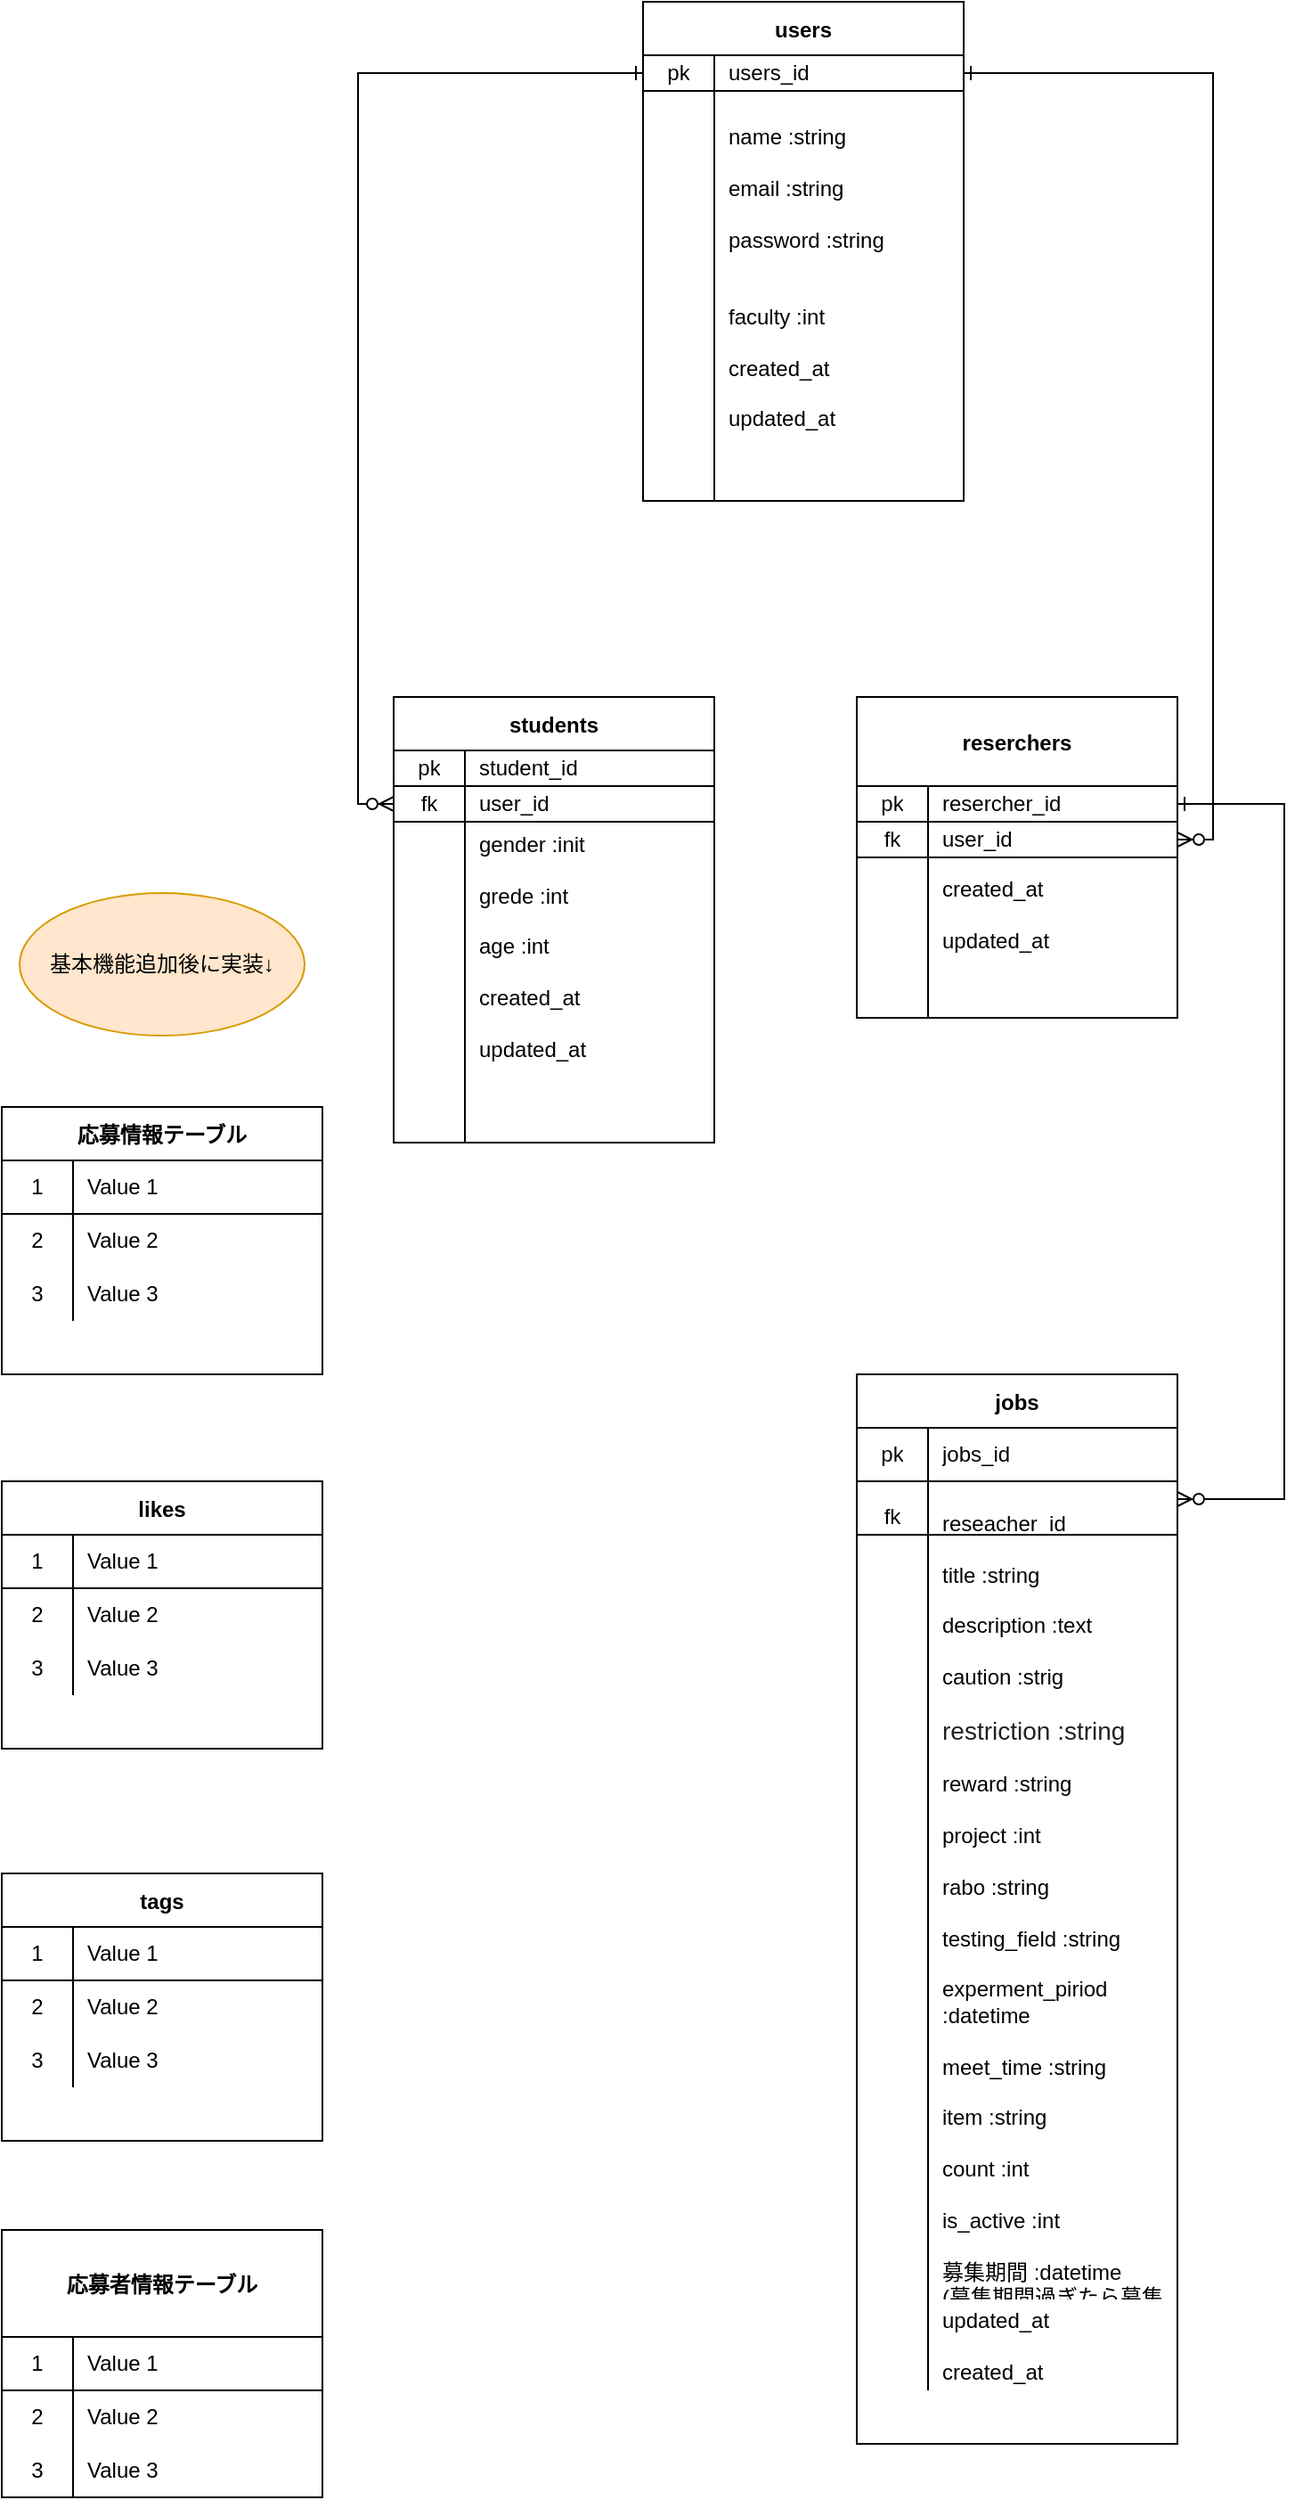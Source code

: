 <mxfile version="15.2.9" type="github">
  <diagram id="j_O6NApABDsRDZ1z-aff" name="Page-1">
    <mxGraphModel dx="1940" dy="1891" grid="1" gridSize="10" guides="1" tooltips="1" connect="1" arrows="1" fold="1" page="1" pageScale="1" pageWidth="827" pageHeight="1169" math="0" shadow="0">
      <root>
        <mxCell id="0" />
        <mxCell id="1" parent="0" />
        <mxCell id="E43GTgpT8_VpPOF3MOeO-1" value="reserchers" style="shape=table;startSize=50;container=1;collapsible=0;childLayout=tableLayout;fixedRows=1;rowLines=0;fontStyle=1;align=center;pointerEvents=1;" parent="1" vertex="1">
          <mxGeometry x="10" y="10" width="180" height="180" as="geometry" />
        </mxCell>
        <mxCell id="E43GTgpT8_VpPOF3MOeO-2" value="" style="shape=partialRectangle;html=1;whiteSpace=wrap;collapsible=0;dropTarget=0;pointerEvents=1;fillColor=none;top=0;left=0;bottom=1;right=0;points=[[0,0.5],[1,0.5]];portConstraint=eastwest;" parent="E43GTgpT8_VpPOF3MOeO-1" vertex="1">
          <mxGeometry y="50" width="180" height="20" as="geometry" />
        </mxCell>
        <mxCell id="E43GTgpT8_VpPOF3MOeO-3" value="pk" style="shape=partialRectangle;html=1;whiteSpace=wrap;connectable=0;fillColor=none;top=0;left=0;bottom=0;right=0;overflow=hidden;pointerEvents=1;" parent="E43GTgpT8_VpPOF3MOeO-2" vertex="1">
          <mxGeometry width="40" height="20" as="geometry">
            <mxRectangle width="40" height="20" as="alternateBounds" />
          </mxGeometry>
        </mxCell>
        <mxCell id="E43GTgpT8_VpPOF3MOeO-4" value="resercher_id" style="shape=partialRectangle;html=1;whiteSpace=wrap;connectable=0;fillColor=none;top=0;left=0;bottom=0;right=0;align=left;spacingLeft=6;overflow=hidden;pointerEvents=1;" parent="E43GTgpT8_VpPOF3MOeO-2" vertex="1">
          <mxGeometry x="40" width="140" height="20" as="geometry">
            <mxRectangle width="140" height="20" as="alternateBounds" />
          </mxGeometry>
        </mxCell>
        <mxCell id="E43GTgpT8_VpPOF3MOeO-5" value="" style="shape=partialRectangle;html=1;whiteSpace=wrap;collapsible=0;dropTarget=0;pointerEvents=1;fillColor=none;top=0;left=0;bottom=0;right=0;points=[[0,0.5],[1,0.5]];portConstraint=eastwest;" parent="E43GTgpT8_VpPOF3MOeO-1" vertex="1">
          <mxGeometry y="70" width="180" height="90" as="geometry" />
        </mxCell>
        <mxCell id="E43GTgpT8_VpPOF3MOeO-6" value="" style="shape=partialRectangle;html=1;whiteSpace=wrap;connectable=0;fillColor=none;top=0;left=0;bottom=0;right=0;overflow=hidden;pointerEvents=1;" parent="E43GTgpT8_VpPOF3MOeO-5" vertex="1">
          <mxGeometry width="40" height="90" as="geometry">
            <mxRectangle width="40" height="90" as="alternateBounds" />
          </mxGeometry>
        </mxCell>
        <mxCell id="E43GTgpT8_VpPOF3MOeO-7" value="&lt;br&gt;created_at&lt;br&gt;&lt;br&gt;updated_at" style="shape=partialRectangle;html=1;whiteSpace=wrap;connectable=0;fillColor=none;top=0;left=0;bottom=0;right=0;align=left;spacingLeft=6;overflow=hidden;pointerEvents=1;" parent="E43GTgpT8_VpPOF3MOeO-5" vertex="1">
          <mxGeometry x="40" width="140" height="90" as="geometry">
            <mxRectangle width="140" height="90" as="alternateBounds" />
          </mxGeometry>
        </mxCell>
        <mxCell id="E43GTgpT8_VpPOF3MOeO-8" value="" style="shape=partialRectangle;html=1;whiteSpace=wrap;collapsible=0;dropTarget=0;pointerEvents=1;fillColor=none;top=0;left=0;bottom=0;right=0;points=[[0,0.5],[1,0.5]];portConstraint=eastwest;" parent="E43GTgpT8_VpPOF3MOeO-1" vertex="1">
          <mxGeometry y="160" width="180" height="20" as="geometry" />
        </mxCell>
        <mxCell id="E43GTgpT8_VpPOF3MOeO-9" value="" style="shape=partialRectangle;html=1;whiteSpace=wrap;connectable=0;fillColor=none;top=0;left=0;bottom=0;right=0;overflow=hidden;pointerEvents=1;" parent="E43GTgpT8_VpPOF3MOeO-8" vertex="1">
          <mxGeometry width="40" height="20" as="geometry">
            <mxRectangle width="40" height="20" as="alternateBounds" />
          </mxGeometry>
        </mxCell>
        <mxCell id="E43GTgpT8_VpPOF3MOeO-10" value="" style="shape=partialRectangle;html=1;whiteSpace=wrap;connectable=0;fillColor=none;top=0;left=0;bottom=0;right=0;align=left;spacingLeft=6;overflow=hidden;pointerEvents=1;" parent="E43GTgpT8_VpPOF3MOeO-8" vertex="1">
          <mxGeometry x="40" width="140" height="20" as="geometry">
            <mxRectangle width="140" height="20" as="alternateBounds" />
          </mxGeometry>
        </mxCell>
        <mxCell id="E43GTgpT8_VpPOF3MOeO-11" value="students" style="shape=table;startSize=30;container=1;collapsible=0;childLayout=tableLayout;fixedRows=1;rowLines=0;fontStyle=1;align=center;pointerEvents=1;" parent="1" vertex="1">
          <mxGeometry x="-250" y="10" width="180" height="250" as="geometry" />
        </mxCell>
        <mxCell id="E43GTgpT8_VpPOF3MOeO-12" value="" style="shape=partialRectangle;html=1;whiteSpace=wrap;collapsible=0;dropTarget=0;pointerEvents=1;fillColor=none;top=0;left=0;bottom=1;right=0;points=[[0,0.5],[1,0.5]];portConstraint=eastwest;" parent="E43GTgpT8_VpPOF3MOeO-11" vertex="1">
          <mxGeometry y="30" width="180" height="20" as="geometry" />
        </mxCell>
        <mxCell id="E43GTgpT8_VpPOF3MOeO-13" value="pk" style="shape=partialRectangle;html=1;whiteSpace=wrap;connectable=0;fillColor=none;top=0;left=0;bottom=0;right=0;overflow=hidden;pointerEvents=1;" parent="E43GTgpT8_VpPOF3MOeO-12" vertex="1">
          <mxGeometry width="40" height="20" as="geometry">
            <mxRectangle width="40" height="20" as="alternateBounds" />
          </mxGeometry>
        </mxCell>
        <mxCell id="E43GTgpT8_VpPOF3MOeO-14" value="student_id" style="shape=partialRectangle;html=1;whiteSpace=wrap;connectable=0;fillColor=none;top=0;left=0;bottom=0;right=0;align=left;spacingLeft=6;overflow=hidden;pointerEvents=1;" parent="E43GTgpT8_VpPOF3MOeO-12" vertex="1">
          <mxGeometry x="40" width="140" height="20" as="geometry">
            <mxRectangle width="140" height="20" as="alternateBounds" />
          </mxGeometry>
        </mxCell>
        <mxCell id="E43GTgpT8_VpPOF3MOeO-15" value="" style="shape=partialRectangle;html=1;whiteSpace=wrap;collapsible=0;dropTarget=0;pointerEvents=1;fillColor=none;top=0;left=0;bottom=0;right=0;points=[[0,0.5],[1,0.5]];portConstraint=eastwest;" parent="E43GTgpT8_VpPOF3MOeO-11" vertex="1">
          <mxGeometry y="50" width="180" height="180" as="geometry" />
        </mxCell>
        <mxCell id="E43GTgpT8_VpPOF3MOeO-16" value="" style="shape=partialRectangle;html=1;whiteSpace=wrap;connectable=0;fillColor=none;top=0;left=0;bottom=0;right=0;overflow=hidden;pointerEvents=1;" parent="E43GTgpT8_VpPOF3MOeO-15" vertex="1">
          <mxGeometry width="40" height="180" as="geometry">
            <mxRectangle width="40" height="180" as="alternateBounds" />
          </mxGeometry>
        </mxCell>
        <mxCell id="E43GTgpT8_VpPOF3MOeO-17" value="gender :init&lt;br&gt;&lt;br&gt;grede :int&lt;br&gt;&lt;br&gt;age :int&lt;br&gt;&lt;br&gt;created_at&lt;br&gt;&lt;br&gt;updated_at" style="shape=partialRectangle;html=1;whiteSpace=wrap;connectable=0;fillColor=none;top=0;left=0;bottom=0;right=0;align=left;spacingLeft=6;overflow=hidden;pointerEvents=1;" parent="E43GTgpT8_VpPOF3MOeO-15" vertex="1">
          <mxGeometry x="40" width="140" height="180" as="geometry">
            <mxRectangle width="140" height="180" as="alternateBounds" />
          </mxGeometry>
        </mxCell>
        <mxCell id="E43GTgpT8_VpPOF3MOeO-18" value="" style="shape=partialRectangle;html=1;whiteSpace=wrap;collapsible=0;dropTarget=0;pointerEvents=1;fillColor=none;top=0;left=0;bottom=0;right=0;points=[[0,0.5],[1,0.5]];portConstraint=eastwest;" parent="E43GTgpT8_VpPOF3MOeO-11" vertex="1">
          <mxGeometry y="230" width="180" height="20" as="geometry" />
        </mxCell>
        <mxCell id="E43GTgpT8_VpPOF3MOeO-19" value="" style="shape=partialRectangle;html=1;whiteSpace=wrap;connectable=0;fillColor=none;top=0;left=0;bottom=0;right=0;overflow=hidden;pointerEvents=1;" parent="E43GTgpT8_VpPOF3MOeO-18" vertex="1">
          <mxGeometry width="40" height="20" as="geometry">
            <mxRectangle width="40" height="20" as="alternateBounds" />
          </mxGeometry>
        </mxCell>
        <mxCell id="E43GTgpT8_VpPOF3MOeO-20" value="" style="shape=partialRectangle;html=1;whiteSpace=wrap;connectable=0;fillColor=none;top=0;left=0;bottom=0;right=0;align=left;spacingLeft=6;overflow=hidden;pointerEvents=1;" parent="E43GTgpT8_VpPOF3MOeO-18" vertex="1">
          <mxGeometry x="40" width="140" height="20" as="geometry">
            <mxRectangle width="140" height="20" as="alternateBounds" />
          </mxGeometry>
        </mxCell>
        <mxCell id="E43GTgpT8_VpPOF3MOeO-23" value="jobs" style="shape=table;startSize=30;container=1;collapsible=0;childLayout=tableLayout;fixedRows=1;rowLines=0;fontStyle=1;align=center;pointerEvents=1;" parent="1" vertex="1">
          <mxGeometry x="10" y="390" width="180" height="600" as="geometry" />
        </mxCell>
        <mxCell id="E43GTgpT8_VpPOF3MOeO-24" value="" style="shape=partialRectangle;html=1;whiteSpace=wrap;collapsible=0;dropTarget=0;pointerEvents=1;fillColor=none;top=0;left=0;bottom=1;right=0;points=[[0,0.5],[1,0.5]];portConstraint=eastwest;" parent="E43GTgpT8_VpPOF3MOeO-23" vertex="1">
          <mxGeometry y="30" width="180" height="30" as="geometry" />
        </mxCell>
        <mxCell id="E43GTgpT8_VpPOF3MOeO-25" value="pk" style="shape=partialRectangle;html=1;whiteSpace=wrap;connectable=0;fillColor=none;top=0;left=0;bottom=0;right=0;overflow=hidden;pointerEvents=1;" parent="E43GTgpT8_VpPOF3MOeO-24" vertex="1">
          <mxGeometry width="40" height="30" as="geometry">
            <mxRectangle width="40" height="30" as="alternateBounds" />
          </mxGeometry>
        </mxCell>
        <mxCell id="E43GTgpT8_VpPOF3MOeO-26" value="jobs_id" style="shape=partialRectangle;html=1;whiteSpace=wrap;connectable=0;fillColor=none;top=0;left=0;bottom=0;right=0;align=left;spacingLeft=6;overflow=hidden;pointerEvents=1;" parent="E43GTgpT8_VpPOF3MOeO-24" vertex="1">
          <mxGeometry x="40" width="140" height="30" as="geometry">
            <mxRectangle width="140" height="30" as="alternateBounds" />
          </mxGeometry>
        </mxCell>
        <mxCell id="E43GTgpT8_VpPOF3MOeO-27" value="" style="shape=partialRectangle;html=1;whiteSpace=wrap;collapsible=0;dropTarget=0;pointerEvents=1;fillColor=none;top=0;left=0;bottom=0;right=0;points=[[0,0.5],[1,0.5]];portConstraint=eastwest;" parent="E43GTgpT8_VpPOF3MOeO-23" vertex="1">
          <mxGeometry y="60" width="180" height="460" as="geometry" />
        </mxCell>
        <mxCell id="E43GTgpT8_VpPOF3MOeO-28" value="" style="shape=partialRectangle;html=1;whiteSpace=wrap;connectable=0;fillColor=none;top=0;left=0;bottom=0;right=0;overflow=hidden;pointerEvents=1;" parent="E43GTgpT8_VpPOF3MOeO-27" vertex="1">
          <mxGeometry width="40" height="460" as="geometry">
            <mxRectangle width="40" height="460" as="alternateBounds" />
          </mxGeometry>
        </mxCell>
        <mxCell id="E43GTgpT8_VpPOF3MOeO-29" value="&lt;br&gt;reseacher_id&lt;br&gt;&lt;br&gt;title :string&lt;br&gt;&lt;br&gt;description :text&lt;br&gt;&lt;br&gt;caution :strig&lt;br&gt;&lt;br&gt;&lt;span style=&quot;color: rgb(34 , 34 , 34) ; font-family: &amp;#34;arial&amp;#34; , sans-serif ; font-size: 14px ; background-color: rgb(255 , 255 , 255)&quot;&gt;restriction :string&lt;br&gt;&lt;/span&gt;&lt;br&gt;reward :string&lt;br&gt;&lt;br&gt;project :int&lt;br&gt;&lt;br&gt;rabo :string&lt;br&gt;&lt;br&gt;testing_field :string&lt;br&gt;&lt;br&gt;experment_piriod :datetime&lt;br&gt;&lt;br&gt;meet_time :string&lt;br&gt;&lt;br&gt;item :string&lt;br&gt;&lt;br&gt;count :int&lt;br&gt;&lt;br&gt;is_active :int&lt;br&gt;&lt;br&gt;募集期間 :datetime&lt;br&gt;(募集期間過ぎたら募集停止にさせる&lt;br&gt;&lt;br&gt;&amp;nbsp;&lt;br&gt;&lt;br&gt;&lt;br&gt;" style="shape=partialRectangle;html=1;whiteSpace=wrap;connectable=0;fillColor=none;top=0;left=0;bottom=0;right=0;align=left;spacingLeft=6;overflow=hidden;pointerEvents=1;" parent="E43GTgpT8_VpPOF3MOeO-27" vertex="1">
          <mxGeometry x="40" width="140" height="460" as="geometry">
            <mxRectangle width="140" height="460" as="alternateBounds" />
          </mxGeometry>
        </mxCell>
        <mxCell id="E43GTgpT8_VpPOF3MOeO-30" value="" style="shape=partialRectangle;html=1;whiteSpace=wrap;collapsible=0;dropTarget=0;pointerEvents=1;fillColor=none;top=0;left=0;bottom=0;right=0;points=[[0,0.5],[1,0.5]];portConstraint=eastwest;" parent="E43GTgpT8_VpPOF3MOeO-23" vertex="1">
          <mxGeometry y="520" width="180" height="50" as="geometry" />
        </mxCell>
        <mxCell id="E43GTgpT8_VpPOF3MOeO-31" value="" style="shape=partialRectangle;html=1;whiteSpace=wrap;connectable=0;fillColor=none;top=0;left=0;bottom=0;right=0;overflow=hidden;pointerEvents=1;" parent="E43GTgpT8_VpPOF3MOeO-30" vertex="1">
          <mxGeometry width="40" height="50" as="geometry">
            <mxRectangle width="40" height="50" as="alternateBounds" />
          </mxGeometry>
        </mxCell>
        <mxCell id="E43GTgpT8_VpPOF3MOeO-32" value="updated_at&lt;br&gt;&lt;br&gt;created_at" style="shape=partialRectangle;html=1;whiteSpace=wrap;connectable=0;fillColor=none;top=0;left=0;bottom=0;right=0;align=left;spacingLeft=6;overflow=hidden;pointerEvents=1;" parent="E43GTgpT8_VpPOF3MOeO-30" vertex="1">
          <mxGeometry x="40" width="140" height="50" as="geometry">
            <mxRectangle width="140" height="50" as="alternateBounds" />
          </mxGeometry>
        </mxCell>
        <mxCell id="E43GTgpT8_VpPOF3MOeO-33" value="likes" style="shape=table;startSize=30;container=1;collapsible=0;childLayout=tableLayout;fixedRows=1;rowLines=0;fontStyle=1;align=center;pointerEvents=1;" parent="1" vertex="1">
          <mxGeometry x="-470" y="450" width="180" height="150" as="geometry" />
        </mxCell>
        <mxCell id="E43GTgpT8_VpPOF3MOeO-34" value="" style="shape=partialRectangle;html=1;whiteSpace=wrap;collapsible=0;dropTarget=0;pointerEvents=1;fillColor=none;top=0;left=0;bottom=1;right=0;points=[[0,0.5],[1,0.5]];portConstraint=eastwest;" parent="E43GTgpT8_VpPOF3MOeO-33" vertex="1">
          <mxGeometry y="30" width="180" height="30" as="geometry" />
        </mxCell>
        <mxCell id="E43GTgpT8_VpPOF3MOeO-35" value="1" style="shape=partialRectangle;html=1;whiteSpace=wrap;connectable=0;fillColor=none;top=0;left=0;bottom=0;right=0;overflow=hidden;pointerEvents=1;" parent="E43GTgpT8_VpPOF3MOeO-34" vertex="1">
          <mxGeometry width="40" height="30" as="geometry" />
        </mxCell>
        <mxCell id="E43GTgpT8_VpPOF3MOeO-36" value="Value 1" style="shape=partialRectangle;html=1;whiteSpace=wrap;connectable=0;fillColor=none;top=0;left=0;bottom=0;right=0;align=left;spacingLeft=6;overflow=hidden;pointerEvents=1;" parent="E43GTgpT8_VpPOF3MOeO-34" vertex="1">
          <mxGeometry x="40" width="140" height="30" as="geometry" />
        </mxCell>
        <mxCell id="E43GTgpT8_VpPOF3MOeO-37" value="" style="shape=partialRectangle;html=1;whiteSpace=wrap;collapsible=0;dropTarget=0;pointerEvents=1;fillColor=none;top=0;left=0;bottom=0;right=0;points=[[0,0.5],[1,0.5]];portConstraint=eastwest;" parent="E43GTgpT8_VpPOF3MOeO-33" vertex="1">
          <mxGeometry y="60" width="180" height="30" as="geometry" />
        </mxCell>
        <mxCell id="E43GTgpT8_VpPOF3MOeO-38" value="2" style="shape=partialRectangle;html=1;whiteSpace=wrap;connectable=0;fillColor=none;top=0;left=0;bottom=0;right=0;overflow=hidden;pointerEvents=1;" parent="E43GTgpT8_VpPOF3MOeO-37" vertex="1">
          <mxGeometry width="40" height="30" as="geometry" />
        </mxCell>
        <mxCell id="E43GTgpT8_VpPOF3MOeO-39" value="Value 2" style="shape=partialRectangle;html=1;whiteSpace=wrap;connectable=0;fillColor=none;top=0;left=0;bottom=0;right=0;align=left;spacingLeft=6;overflow=hidden;pointerEvents=1;" parent="E43GTgpT8_VpPOF3MOeO-37" vertex="1">
          <mxGeometry x="40" width="140" height="30" as="geometry" />
        </mxCell>
        <mxCell id="E43GTgpT8_VpPOF3MOeO-40" value="" style="shape=partialRectangle;html=1;whiteSpace=wrap;collapsible=0;dropTarget=0;pointerEvents=1;fillColor=none;top=0;left=0;bottom=0;right=0;points=[[0,0.5],[1,0.5]];portConstraint=eastwest;" parent="E43GTgpT8_VpPOF3MOeO-33" vertex="1">
          <mxGeometry y="90" width="180" height="30" as="geometry" />
        </mxCell>
        <mxCell id="E43GTgpT8_VpPOF3MOeO-41" value="3" style="shape=partialRectangle;html=1;whiteSpace=wrap;connectable=0;fillColor=none;top=0;left=0;bottom=0;right=0;overflow=hidden;pointerEvents=1;" parent="E43GTgpT8_VpPOF3MOeO-40" vertex="1">
          <mxGeometry width="40" height="30" as="geometry" />
        </mxCell>
        <mxCell id="E43GTgpT8_VpPOF3MOeO-42" value="Value 3" style="shape=partialRectangle;html=1;whiteSpace=wrap;connectable=0;fillColor=none;top=0;left=0;bottom=0;right=0;align=left;spacingLeft=6;overflow=hidden;pointerEvents=1;" parent="E43GTgpT8_VpPOF3MOeO-40" vertex="1">
          <mxGeometry x="40" width="140" height="30" as="geometry" />
        </mxCell>
        <mxCell id="E43GTgpT8_VpPOF3MOeO-69" value="応募者情報テーブル" style="shape=table;startSize=60;container=1;collapsible=0;childLayout=tableLayout;fixedRows=1;rowLines=0;fontStyle=1;align=center;pointerEvents=1;" parent="1" vertex="1">
          <mxGeometry x="-470" y="870" width="180" height="150" as="geometry" />
        </mxCell>
        <mxCell id="E43GTgpT8_VpPOF3MOeO-70" value="" style="shape=partialRectangle;html=1;whiteSpace=wrap;collapsible=0;dropTarget=0;pointerEvents=1;fillColor=none;top=0;left=0;bottom=1;right=0;points=[[0,0.5],[1,0.5]];portConstraint=eastwest;" parent="E43GTgpT8_VpPOF3MOeO-69" vertex="1">
          <mxGeometry y="60" width="180" height="30" as="geometry" />
        </mxCell>
        <mxCell id="E43GTgpT8_VpPOF3MOeO-71" value="1" style="shape=partialRectangle;html=1;whiteSpace=wrap;connectable=0;fillColor=none;top=0;left=0;bottom=0;right=0;overflow=hidden;pointerEvents=1;" parent="E43GTgpT8_VpPOF3MOeO-70" vertex="1">
          <mxGeometry width="40" height="30" as="geometry">
            <mxRectangle width="40" height="30" as="alternateBounds" />
          </mxGeometry>
        </mxCell>
        <mxCell id="E43GTgpT8_VpPOF3MOeO-72" value="Value 1" style="shape=partialRectangle;html=1;whiteSpace=wrap;connectable=0;fillColor=none;top=0;left=0;bottom=0;right=0;align=left;spacingLeft=6;overflow=hidden;pointerEvents=1;" parent="E43GTgpT8_VpPOF3MOeO-70" vertex="1">
          <mxGeometry x="40" width="140" height="30" as="geometry">
            <mxRectangle width="140" height="30" as="alternateBounds" />
          </mxGeometry>
        </mxCell>
        <mxCell id="E43GTgpT8_VpPOF3MOeO-73" value="" style="shape=partialRectangle;html=1;whiteSpace=wrap;collapsible=0;dropTarget=0;pointerEvents=1;fillColor=none;top=0;left=0;bottom=0;right=0;points=[[0,0.5],[1,0.5]];portConstraint=eastwest;" parent="E43GTgpT8_VpPOF3MOeO-69" vertex="1">
          <mxGeometry y="90" width="180" height="30" as="geometry" />
        </mxCell>
        <mxCell id="E43GTgpT8_VpPOF3MOeO-74" value="2" style="shape=partialRectangle;html=1;whiteSpace=wrap;connectable=0;fillColor=none;top=0;left=0;bottom=0;right=0;overflow=hidden;pointerEvents=1;" parent="E43GTgpT8_VpPOF3MOeO-73" vertex="1">
          <mxGeometry width="40" height="30" as="geometry">
            <mxRectangle width="40" height="30" as="alternateBounds" />
          </mxGeometry>
        </mxCell>
        <mxCell id="E43GTgpT8_VpPOF3MOeO-75" value="Value 2" style="shape=partialRectangle;html=1;whiteSpace=wrap;connectable=0;fillColor=none;top=0;left=0;bottom=0;right=0;align=left;spacingLeft=6;overflow=hidden;pointerEvents=1;" parent="E43GTgpT8_VpPOF3MOeO-73" vertex="1">
          <mxGeometry x="40" width="140" height="30" as="geometry">
            <mxRectangle width="140" height="30" as="alternateBounds" />
          </mxGeometry>
        </mxCell>
        <mxCell id="E43GTgpT8_VpPOF3MOeO-76" value="" style="shape=partialRectangle;html=1;whiteSpace=wrap;collapsible=0;dropTarget=0;pointerEvents=1;fillColor=none;top=0;left=0;bottom=0;right=0;points=[[0,0.5],[1,0.5]];portConstraint=eastwest;" parent="E43GTgpT8_VpPOF3MOeO-69" vertex="1">
          <mxGeometry y="120" width="180" height="30" as="geometry" />
        </mxCell>
        <mxCell id="E43GTgpT8_VpPOF3MOeO-77" value="3" style="shape=partialRectangle;html=1;whiteSpace=wrap;connectable=0;fillColor=none;top=0;left=0;bottom=0;right=0;overflow=hidden;pointerEvents=1;" parent="E43GTgpT8_VpPOF3MOeO-76" vertex="1">
          <mxGeometry width="40" height="30" as="geometry">
            <mxRectangle width="40" height="30" as="alternateBounds" />
          </mxGeometry>
        </mxCell>
        <mxCell id="E43GTgpT8_VpPOF3MOeO-78" value="Value 3" style="shape=partialRectangle;html=1;whiteSpace=wrap;connectable=0;fillColor=none;top=0;left=0;bottom=0;right=0;align=left;spacingLeft=6;overflow=hidden;pointerEvents=1;" parent="E43GTgpT8_VpPOF3MOeO-76" vertex="1">
          <mxGeometry x="40" width="140" height="30" as="geometry">
            <mxRectangle width="140" height="30" as="alternateBounds" />
          </mxGeometry>
        </mxCell>
        <mxCell id="E43GTgpT8_VpPOF3MOeO-79" value="tags" style="shape=table;startSize=30;container=1;collapsible=0;childLayout=tableLayout;fixedRows=1;rowLines=0;fontStyle=1;align=center;pointerEvents=1;" parent="1" vertex="1">
          <mxGeometry x="-470" y="670" width="180" height="150" as="geometry" />
        </mxCell>
        <mxCell id="E43GTgpT8_VpPOF3MOeO-80" value="" style="shape=partialRectangle;html=1;whiteSpace=wrap;collapsible=0;dropTarget=0;pointerEvents=1;fillColor=none;top=0;left=0;bottom=1;right=0;points=[[0,0.5],[1,0.5]];portConstraint=eastwest;" parent="E43GTgpT8_VpPOF3MOeO-79" vertex="1">
          <mxGeometry y="30" width="180" height="30" as="geometry" />
        </mxCell>
        <mxCell id="E43GTgpT8_VpPOF3MOeO-81" value="1" style="shape=partialRectangle;html=1;whiteSpace=wrap;connectable=0;fillColor=none;top=0;left=0;bottom=0;right=0;overflow=hidden;pointerEvents=1;" parent="E43GTgpT8_VpPOF3MOeO-80" vertex="1">
          <mxGeometry width="40" height="30" as="geometry" />
        </mxCell>
        <mxCell id="E43GTgpT8_VpPOF3MOeO-82" value="Value 1" style="shape=partialRectangle;html=1;whiteSpace=wrap;connectable=0;fillColor=none;top=0;left=0;bottom=0;right=0;align=left;spacingLeft=6;overflow=hidden;pointerEvents=1;" parent="E43GTgpT8_VpPOF3MOeO-80" vertex="1">
          <mxGeometry x="40" width="140" height="30" as="geometry" />
        </mxCell>
        <mxCell id="E43GTgpT8_VpPOF3MOeO-83" value="" style="shape=partialRectangle;html=1;whiteSpace=wrap;collapsible=0;dropTarget=0;pointerEvents=1;fillColor=none;top=0;left=0;bottom=0;right=0;points=[[0,0.5],[1,0.5]];portConstraint=eastwest;" parent="E43GTgpT8_VpPOF3MOeO-79" vertex="1">
          <mxGeometry y="60" width="180" height="30" as="geometry" />
        </mxCell>
        <mxCell id="E43GTgpT8_VpPOF3MOeO-84" value="2" style="shape=partialRectangle;html=1;whiteSpace=wrap;connectable=0;fillColor=none;top=0;left=0;bottom=0;right=0;overflow=hidden;pointerEvents=1;" parent="E43GTgpT8_VpPOF3MOeO-83" vertex="1">
          <mxGeometry width="40" height="30" as="geometry" />
        </mxCell>
        <mxCell id="E43GTgpT8_VpPOF3MOeO-85" value="Value 2" style="shape=partialRectangle;html=1;whiteSpace=wrap;connectable=0;fillColor=none;top=0;left=0;bottom=0;right=0;align=left;spacingLeft=6;overflow=hidden;pointerEvents=1;" parent="E43GTgpT8_VpPOF3MOeO-83" vertex="1">
          <mxGeometry x="40" width="140" height="30" as="geometry" />
        </mxCell>
        <mxCell id="E43GTgpT8_VpPOF3MOeO-86" value="" style="shape=partialRectangle;html=1;whiteSpace=wrap;collapsible=0;dropTarget=0;pointerEvents=1;fillColor=none;top=0;left=0;bottom=0;right=0;points=[[0,0.5],[1,0.5]];portConstraint=eastwest;" parent="E43GTgpT8_VpPOF3MOeO-79" vertex="1">
          <mxGeometry y="90" width="180" height="30" as="geometry" />
        </mxCell>
        <mxCell id="E43GTgpT8_VpPOF3MOeO-87" value="3" style="shape=partialRectangle;html=1;whiteSpace=wrap;connectable=0;fillColor=none;top=0;left=0;bottom=0;right=0;overflow=hidden;pointerEvents=1;" parent="E43GTgpT8_VpPOF3MOeO-86" vertex="1">
          <mxGeometry width="40" height="30" as="geometry" />
        </mxCell>
        <mxCell id="E43GTgpT8_VpPOF3MOeO-88" value="Value 3" style="shape=partialRectangle;html=1;whiteSpace=wrap;connectable=0;fillColor=none;top=0;left=0;bottom=0;right=0;align=left;spacingLeft=6;overflow=hidden;pointerEvents=1;" parent="E43GTgpT8_VpPOF3MOeO-86" vertex="1">
          <mxGeometry x="40" width="140" height="30" as="geometry" />
        </mxCell>
        <mxCell id="E43GTgpT8_VpPOF3MOeO-89" value="応募情報テーブル" style="shape=table;startSize=30;container=1;collapsible=0;childLayout=tableLayout;fixedRows=1;rowLines=0;fontStyle=1;align=center;pointerEvents=1;" parent="1" vertex="1">
          <mxGeometry x="-470" y="240" width="180" height="150" as="geometry" />
        </mxCell>
        <mxCell id="E43GTgpT8_VpPOF3MOeO-90" value="" style="shape=partialRectangle;html=1;whiteSpace=wrap;collapsible=0;dropTarget=0;pointerEvents=1;fillColor=none;top=0;left=0;bottom=1;right=0;points=[[0,0.5],[1,0.5]];portConstraint=eastwest;" parent="E43GTgpT8_VpPOF3MOeO-89" vertex="1">
          <mxGeometry y="30" width="180" height="30" as="geometry" />
        </mxCell>
        <mxCell id="E43GTgpT8_VpPOF3MOeO-91" value="1" style="shape=partialRectangle;html=1;whiteSpace=wrap;connectable=0;fillColor=none;top=0;left=0;bottom=0;right=0;overflow=hidden;pointerEvents=1;" parent="E43GTgpT8_VpPOF3MOeO-90" vertex="1">
          <mxGeometry width="40" height="30" as="geometry" />
        </mxCell>
        <mxCell id="E43GTgpT8_VpPOF3MOeO-92" value="Value 1" style="shape=partialRectangle;html=1;whiteSpace=wrap;connectable=0;fillColor=none;top=0;left=0;bottom=0;right=0;align=left;spacingLeft=6;overflow=hidden;pointerEvents=1;" parent="E43GTgpT8_VpPOF3MOeO-90" vertex="1">
          <mxGeometry x="40" width="140" height="30" as="geometry" />
        </mxCell>
        <mxCell id="E43GTgpT8_VpPOF3MOeO-93" value="" style="shape=partialRectangle;html=1;whiteSpace=wrap;collapsible=0;dropTarget=0;pointerEvents=1;fillColor=none;top=0;left=0;bottom=0;right=0;points=[[0,0.5],[1,0.5]];portConstraint=eastwest;" parent="E43GTgpT8_VpPOF3MOeO-89" vertex="1">
          <mxGeometry y="60" width="180" height="30" as="geometry" />
        </mxCell>
        <mxCell id="E43GTgpT8_VpPOF3MOeO-94" value="2" style="shape=partialRectangle;html=1;whiteSpace=wrap;connectable=0;fillColor=none;top=0;left=0;bottom=0;right=0;overflow=hidden;pointerEvents=1;" parent="E43GTgpT8_VpPOF3MOeO-93" vertex="1">
          <mxGeometry width="40" height="30" as="geometry" />
        </mxCell>
        <mxCell id="E43GTgpT8_VpPOF3MOeO-95" value="Value 2" style="shape=partialRectangle;html=1;whiteSpace=wrap;connectable=0;fillColor=none;top=0;left=0;bottom=0;right=0;align=left;spacingLeft=6;overflow=hidden;pointerEvents=1;" parent="E43GTgpT8_VpPOF3MOeO-93" vertex="1">
          <mxGeometry x="40" width="140" height="30" as="geometry" />
        </mxCell>
        <mxCell id="E43GTgpT8_VpPOF3MOeO-96" value="" style="shape=partialRectangle;html=1;whiteSpace=wrap;collapsible=0;dropTarget=0;pointerEvents=1;fillColor=none;top=0;left=0;bottom=0;right=0;points=[[0,0.5],[1,0.5]];portConstraint=eastwest;" parent="E43GTgpT8_VpPOF3MOeO-89" vertex="1">
          <mxGeometry y="90" width="180" height="30" as="geometry" />
        </mxCell>
        <mxCell id="E43GTgpT8_VpPOF3MOeO-97" value="3" style="shape=partialRectangle;html=1;whiteSpace=wrap;connectable=0;fillColor=none;top=0;left=0;bottom=0;right=0;overflow=hidden;pointerEvents=1;" parent="E43GTgpT8_VpPOF3MOeO-96" vertex="1">
          <mxGeometry width="40" height="30" as="geometry" />
        </mxCell>
        <mxCell id="E43GTgpT8_VpPOF3MOeO-98" value="Value 3" style="shape=partialRectangle;html=1;whiteSpace=wrap;connectable=0;fillColor=none;top=0;left=0;bottom=0;right=0;align=left;spacingLeft=6;overflow=hidden;pointerEvents=1;" parent="E43GTgpT8_VpPOF3MOeO-96" vertex="1">
          <mxGeometry x="40" width="140" height="30" as="geometry" />
        </mxCell>
        <mxCell id="E43GTgpT8_VpPOF3MOeO-99" value="fk" style="text;html=1;strokeColor=none;fillColor=none;align=center;verticalAlign=middle;whiteSpace=wrap;rounded=0;" parent="1" vertex="1">
          <mxGeometry x="10" y="460" width="40" height="20" as="geometry" />
        </mxCell>
        <mxCell id="E43GTgpT8_VpPOF3MOeO-102" value="" style="endArrow=none;html=1;" parent="1" edge="1">
          <mxGeometry width="50" height="50" relative="1" as="geometry">
            <mxPoint x="10" y="480" as="sourcePoint" />
            <mxPoint x="190" y="480" as="targetPoint" />
          </mxGeometry>
        </mxCell>
        <mxCell id="E43GTgpT8_VpPOF3MOeO-108" style="edgeStyle=orthogonalEdgeStyle;rounded=0;orthogonalLoop=1;jettySize=auto;html=1;exitX=1;exitY=0.5;exitDx=0;exitDy=0;endArrow=ERzeroToMany;endFill=1;startArrow=ERone;startFill=0;entryX=1;entryY=0.5;entryDx=0;entryDy=0;" parent="1" source="E43GTgpT8_VpPOF3MOeO-2" target="lVU0xOBh6JcoiW86RP5A-3" edge="1">
          <mxGeometry relative="1" as="geometry">
            <mxPoint x="200" y="100" as="targetPoint" />
            <Array as="points">
              <mxPoint x="210" y="70" />
              <mxPoint x="210" y="90" />
            </Array>
          </mxGeometry>
        </mxCell>
        <mxCell id="ATE8ZknLRjWbhnegSZX5-18" value="基本機能追加後に実装↓" style="ellipse;whiteSpace=wrap;html=1;fillColor=#ffe6cc;strokeColor=#d79b00;" parent="1" vertex="1">
          <mxGeometry x="-460" y="120" width="160" height="80" as="geometry" />
        </mxCell>
        <mxCell id="lVU0xOBh6JcoiW86RP5A-3" value="" style="shape=partialRectangle;html=1;whiteSpace=wrap;collapsible=0;dropTarget=0;pointerEvents=1;fillColor=none;top=0;left=0;bottom=1;right=0;points=[[0,0.5],[1,0.5]];portConstraint=eastwest;" vertex="1" parent="1">
          <mxGeometry x="10" y="80" width="180" height="20" as="geometry" />
        </mxCell>
        <mxCell id="lVU0xOBh6JcoiW86RP5A-4" value="fk" style="shape=partialRectangle;html=1;whiteSpace=wrap;connectable=0;fillColor=none;top=0;left=0;bottom=0;right=0;overflow=hidden;pointerEvents=1;" vertex="1" parent="lVU0xOBh6JcoiW86RP5A-3">
          <mxGeometry width="40" height="20" as="geometry">
            <mxRectangle width="40" height="20" as="alternateBounds" />
          </mxGeometry>
        </mxCell>
        <mxCell id="lVU0xOBh6JcoiW86RP5A-5" value="user_id" style="shape=partialRectangle;html=1;whiteSpace=wrap;connectable=0;fillColor=none;top=0;left=0;bottom=0;right=0;align=left;spacingLeft=6;overflow=hidden;pointerEvents=1;" vertex="1" parent="lVU0xOBh6JcoiW86RP5A-3">
          <mxGeometry x="40" width="140" height="20" as="geometry">
            <mxRectangle width="140" height="20" as="alternateBounds" />
          </mxGeometry>
        </mxCell>
        <mxCell id="lVU0xOBh6JcoiW86RP5A-30" style="edgeStyle=orthogonalEdgeStyle;rounded=0;orthogonalLoop=1;jettySize=auto;html=1;exitX=0;exitY=0.5;exitDx=0;exitDy=0;startArrow=ERzeroToMany;startFill=1;endArrow=ERone;endFill=0;entryX=0;entryY=0.5;entryDx=0;entryDy=0;" edge="1" parent="1" source="lVU0xOBh6JcoiW86RP5A-12" target="lVU0xOBh6JcoiW86RP5A-16">
          <mxGeometry relative="1" as="geometry">
            <mxPoint x="-270" y="-340" as="targetPoint" />
            <Array as="points">
              <mxPoint x="-270" y="70" />
              <mxPoint x="-270" y="-340" />
            </Array>
          </mxGeometry>
        </mxCell>
        <mxCell id="lVU0xOBh6JcoiW86RP5A-12" value="" style="shape=partialRectangle;html=1;whiteSpace=wrap;collapsible=0;dropTarget=0;pointerEvents=1;fillColor=none;top=0;left=0;bottom=1;right=0;points=[[0,0.5],[1,0.5]];portConstraint=eastwest;" vertex="1" parent="1">
          <mxGeometry x="-250" y="60" width="180" height="20" as="geometry" />
        </mxCell>
        <mxCell id="lVU0xOBh6JcoiW86RP5A-13" value="fk" style="shape=partialRectangle;html=1;whiteSpace=wrap;connectable=0;fillColor=none;top=0;left=0;bottom=0;right=0;overflow=hidden;pointerEvents=1;" vertex="1" parent="lVU0xOBh6JcoiW86RP5A-12">
          <mxGeometry width="40" height="20" as="geometry">
            <mxRectangle width="40" height="20" as="alternateBounds" />
          </mxGeometry>
        </mxCell>
        <mxCell id="lVU0xOBh6JcoiW86RP5A-14" value="user_id" style="shape=partialRectangle;html=1;whiteSpace=wrap;connectable=0;fillColor=none;top=0;left=0;bottom=0;right=0;align=left;spacingLeft=6;overflow=hidden;pointerEvents=1;" vertex="1" parent="lVU0xOBh6JcoiW86RP5A-12">
          <mxGeometry x="40" width="140" height="20" as="geometry">
            <mxRectangle width="140" height="20" as="alternateBounds" />
          </mxGeometry>
        </mxCell>
        <mxCell id="lVU0xOBh6JcoiW86RP5A-15" value="users" style="shape=table;startSize=30;container=1;collapsible=0;childLayout=tableLayout;fixedRows=1;rowLines=0;fontStyle=1;align=center;pointerEvents=1;" vertex="1" parent="1">
          <mxGeometry x="-110" y="-380" width="180" height="280" as="geometry" />
        </mxCell>
        <mxCell id="lVU0xOBh6JcoiW86RP5A-16" value="" style="shape=partialRectangle;html=1;whiteSpace=wrap;collapsible=0;dropTarget=0;pointerEvents=1;fillColor=none;top=0;left=0;bottom=1;right=0;points=[[0,0.5],[1,0.5]];portConstraint=eastwest;" vertex="1" parent="lVU0xOBh6JcoiW86RP5A-15">
          <mxGeometry y="30" width="180" height="20" as="geometry" />
        </mxCell>
        <mxCell id="lVU0xOBh6JcoiW86RP5A-17" value="pk" style="shape=partialRectangle;html=1;whiteSpace=wrap;connectable=0;fillColor=none;top=0;left=0;bottom=0;right=0;overflow=hidden;pointerEvents=1;" vertex="1" parent="lVU0xOBh6JcoiW86RP5A-16">
          <mxGeometry width="40" height="20" as="geometry">
            <mxRectangle width="40" height="20" as="alternateBounds" />
          </mxGeometry>
        </mxCell>
        <mxCell id="lVU0xOBh6JcoiW86RP5A-18" value="users_id" style="shape=partialRectangle;html=1;whiteSpace=wrap;connectable=0;fillColor=none;top=0;left=0;bottom=0;right=0;align=left;spacingLeft=6;overflow=hidden;pointerEvents=1;" vertex="1" parent="lVU0xOBh6JcoiW86RP5A-16">
          <mxGeometry x="40" width="140" height="20" as="geometry">
            <mxRectangle width="140" height="20" as="alternateBounds" />
          </mxGeometry>
        </mxCell>
        <mxCell id="lVU0xOBh6JcoiW86RP5A-19" value="" style="shape=partialRectangle;html=1;whiteSpace=wrap;collapsible=0;dropTarget=0;pointerEvents=1;fillColor=none;top=0;left=0;bottom=0;right=0;points=[[0,0.5],[1,0.5]];portConstraint=eastwest;" vertex="1" parent="lVU0xOBh6JcoiW86RP5A-15">
          <mxGeometry y="50" width="180" height="210" as="geometry" />
        </mxCell>
        <mxCell id="lVU0xOBh6JcoiW86RP5A-20" value="" style="shape=partialRectangle;html=1;whiteSpace=wrap;connectable=0;fillColor=none;top=0;left=0;bottom=0;right=0;overflow=hidden;pointerEvents=1;" vertex="1" parent="lVU0xOBh6JcoiW86RP5A-19">
          <mxGeometry width="40" height="210" as="geometry">
            <mxRectangle width="40" height="210" as="alternateBounds" />
          </mxGeometry>
        </mxCell>
        <mxCell id="lVU0xOBh6JcoiW86RP5A-21" value="name :string&lt;br&gt;&lt;br&gt;email :string&lt;br&gt;&lt;br&gt;password :string&lt;br&gt;&lt;br&gt;&lt;br&gt;faculty :int&lt;br&gt;&lt;br&gt;created_at&lt;br&gt;&lt;br&gt;updated_at" style="shape=partialRectangle;html=1;whiteSpace=wrap;connectable=0;fillColor=none;top=0;left=0;bottom=0;right=0;align=left;spacingLeft=6;overflow=hidden;pointerEvents=1;" vertex="1" parent="lVU0xOBh6JcoiW86RP5A-19">
          <mxGeometry x="40" width="140" height="210" as="geometry">
            <mxRectangle width="140" height="210" as="alternateBounds" />
          </mxGeometry>
        </mxCell>
        <mxCell id="lVU0xOBh6JcoiW86RP5A-22" value="" style="shape=partialRectangle;html=1;whiteSpace=wrap;collapsible=0;dropTarget=0;pointerEvents=1;fillColor=none;top=0;left=0;bottom=0;right=0;points=[[0,0.5],[1,0.5]];portConstraint=eastwest;" vertex="1" parent="lVU0xOBh6JcoiW86RP5A-15">
          <mxGeometry y="260" width="180" height="20" as="geometry" />
        </mxCell>
        <mxCell id="lVU0xOBh6JcoiW86RP5A-23" value="" style="shape=partialRectangle;html=1;whiteSpace=wrap;connectable=0;fillColor=none;top=0;left=0;bottom=0;right=0;overflow=hidden;pointerEvents=1;" vertex="1" parent="lVU0xOBh6JcoiW86RP5A-22">
          <mxGeometry width="40" height="20" as="geometry">
            <mxRectangle width="40" height="20" as="alternateBounds" />
          </mxGeometry>
        </mxCell>
        <mxCell id="lVU0xOBh6JcoiW86RP5A-24" value="" style="shape=partialRectangle;html=1;whiteSpace=wrap;connectable=0;fillColor=none;top=0;left=0;bottom=0;right=0;align=left;spacingLeft=6;overflow=hidden;pointerEvents=1;" vertex="1" parent="lVU0xOBh6JcoiW86RP5A-22">
          <mxGeometry x="40" width="140" height="20" as="geometry">
            <mxRectangle width="140" height="20" as="alternateBounds" />
          </mxGeometry>
        </mxCell>
        <mxCell id="lVU0xOBh6JcoiW86RP5A-31" style="edgeStyle=orthogonalEdgeStyle;rounded=0;orthogonalLoop=1;jettySize=auto;html=1;startArrow=ERone;startFill=0;endArrow=ERzeroToMany;endFill=0;exitX=1;exitY=0.5;exitDx=0;exitDy=0;" edge="1" parent="1" source="lVU0xOBh6JcoiW86RP5A-16" target="E43GTgpT8_VpPOF3MOeO-27">
          <mxGeometry relative="1" as="geometry">
            <mxPoint x="210" y="-340" as="sourcePoint" />
            <mxPoint x="260" y="460" as="targetPoint" />
            <Array as="points">
              <mxPoint x="210" y="-340" />
              <mxPoint x="210" y="70" />
              <mxPoint x="250" y="70" />
              <mxPoint x="250" y="460" />
            </Array>
          </mxGeometry>
        </mxCell>
      </root>
    </mxGraphModel>
  </diagram>
</mxfile>
